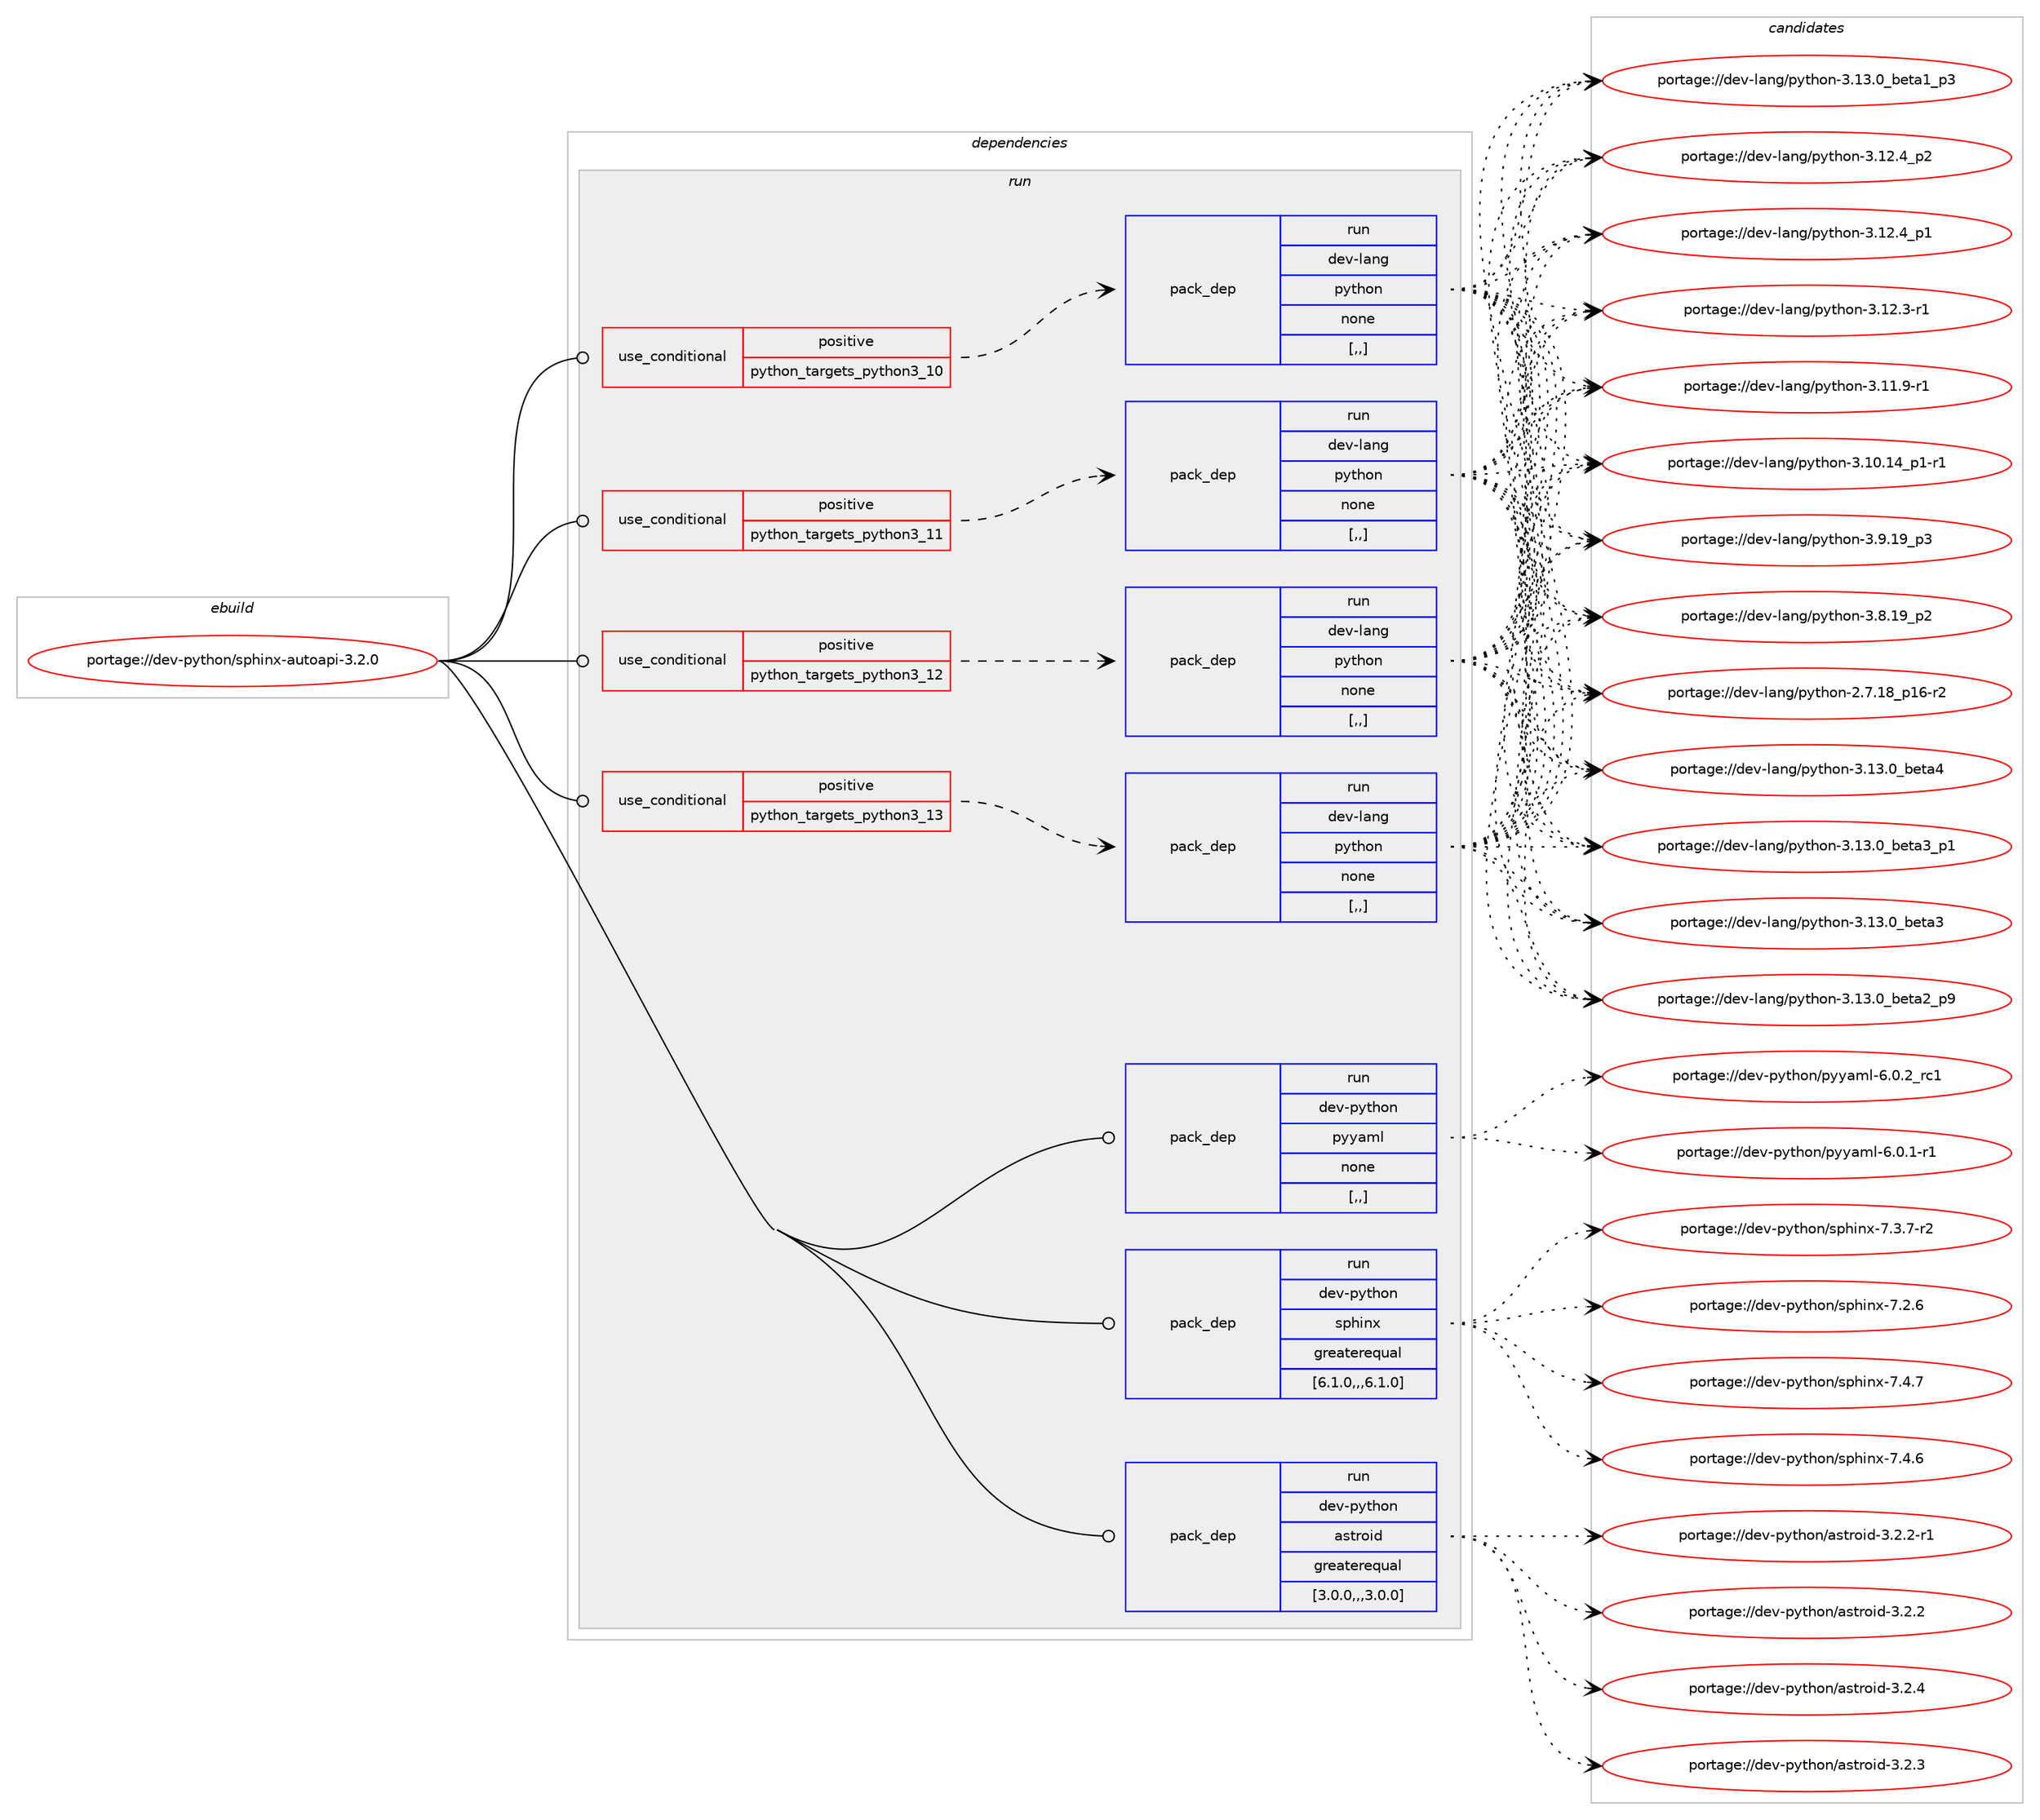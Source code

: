 digraph prolog {

# *************
# Graph options
# *************

newrank=true;
concentrate=true;
compound=true;
graph [rankdir=LR,fontname=Helvetica,fontsize=10,ranksep=1.5];#, ranksep=2.5, nodesep=0.2];
edge  [arrowhead=vee];
node  [fontname=Helvetica,fontsize=10];

# **********
# The ebuild
# **********

subgraph cluster_leftcol {
color=gray;
label=<<i>ebuild</i>>;
id [label="portage://dev-python/sphinx-autoapi-3.2.0", color=red, width=4, href="../dev-python/sphinx-autoapi-3.2.0.svg"];
}

# ****************
# The dependencies
# ****************

subgraph cluster_midcol {
color=gray;
label=<<i>dependencies</i>>;
subgraph cluster_compile {
fillcolor="#eeeeee";
style=filled;
label=<<i>compile</i>>;
}
subgraph cluster_compileandrun {
fillcolor="#eeeeee";
style=filled;
label=<<i>compile and run</i>>;
}
subgraph cluster_run {
fillcolor="#eeeeee";
style=filled;
label=<<i>run</i>>;
subgraph cond40100 {
dependency164732 [label=<<TABLE BORDER="0" CELLBORDER="1" CELLSPACING="0" CELLPADDING="4"><TR><TD ROWSPAN="3" CELLPADDING="10">use_conditional</TD></TR><TR><TD>positive</TD></TR><TR><TD>python_targets_python3_10</TD></TR></TABLE>>, shape=none, color=red];
subgraph pack123356 {
dependency164733 [label=<<TABLE BORDER="0" CELLBORDER="1" CELLSPACING="0" CELLPADDING="4" WIDTH="220"><TR><TD ROWSPAN="6" CELLPADDING="30">pack_dep</TD></TR><TR><TD WIDTH="110">run</TD></TR><TR><TD>dev-lang</TD></TR><TR><TD>python</TD></TR><TR><TD>none</TD></TR><TR><TD>[,,]</TD></TR></TABLE>>, shape=none, color=blue];
}
dependency164732:e -> dependency164733:w [weight=20,style="dashed",arrowhead="vee"];
}
id:e -> dependency164732:w [weight=20,style="solid",arrowhead="odot"];
subgraph cond40101 {
dependency164734 [label=<<TABLE BORDER="0" CELLBORDER="1" CELLSPACING="0" CELLPADDING="4"><TR><TD ROWSPAN="3" CELLPADDING="10">use_conditional</TD></TR><TR><TD>positive</TD></TR><TR><TD>python_targets_python3_11</TD></TR></TABLE>>, shape=none, color=red];
subgraph pack123357 {
dependency164735 [label=<<TABLE BORDER="0" CELLBORDER="1" CELLSPACING="0" CELLPADDING="4" WIDTH="220"><TR><TD ROWSPAN="6" CELLPADDING="30">pack_dep</TD></TR><TR><TD WIDTH="110">run</TD></TR><TR><TD>dev-lang</TD></TR><TR><TD>python</TD></TR><TR><TD>none</TD></TR><TR><TD>[,,]</TD></TR></TABLE>>, shape=none, color=blue];
}
dependency164734:e -> dependency164735:w [weight=20,style="dashed",arrowhead="vee"];
}
id:e -> dependency164734:w [weight=20,style="solid",arrowhead="odot"];
subgraph cond40102 {
dependency164736 [label=<<TABLE BORDER="0" CELLBORDER="1" CELLSPACING="0" CELLPADDING="4"><TR><TD ROWSPAN="3" CELLPADDING="10">use_conditional</TD></TR><TR><TD>positive</TD></TR><TR><TD>python_targets_python3_12</TD></TR></TABLE>>, shape=none, color=red];
subgraph pack123358 {
dependency164737 [label=<<TABLE BORDER="0" CELLBORDER="1" CELLSPACING="0" CELLPADDING="4" WIDTH="220"><TR><TD ROWSPAN="6" CELLPADDING="30">pack_dep</TD></TR><TR><TD WIDTH="110">run</TD></TR><TR><TD>dev-lang</TD></TR><TR><TD>python</TD></TR><TR><TD>none</TD></TR><TR><TD>[,,]</TD></TR></TABLE>>, shape=none, color=blue];
}
dependency164736:e -> dependency164737:w [weight=20,style="dashed",arrowhead="vee"];
}
id:e -> dependency164736:w [weight=20,style="solid",arrowhead="odot"];
subgraph cond40103 {
dependency164738 [label=<<TABLE BORDER="0" CELLBORDER="1" CELLSPACING="0" CELLPADDING="4"><TR><TD ROWSPAN="3" CELLPADDING="10">use_conditional</TD></TR><TR><TD>positive</TD></TR><TR><TD>python_targets_python3_13</TD></TR></TABLE>>, shape=none, color=red];
subgraph pack123359 {
dependency164739 [label=<<TABLE BORDER="0" CELLBORDER="1" CELLSPACING="0" CELLPADDING="4" WIDTH="220"><TR><TD ROWSPAN="6" CELLPADDING="30">pack_dep</TD></TR><TR><TD WIDTH="110">run</TD></TR><TR><TD>dev-lang</TD></TR><TR><TD>python</TD></TR><TR><TD>none</TD></TR><TR><TD>[,,]</TD></TR></TABLE>>, shape=none, color=blue];
}
dependency164738:e -> dependency164739:w [weight=20,style="dashed",arrowhead="vee"];
}
id:e -> dependency164738:w [weight=20,style="solid",arrowhead="odot"];
subgraph pack123360 {
dependency164740 [label=<<TABLE BORDER="0" CELLBORDER="1" CELLSPACING="0" CELLPADDING="4" WIDTH="220"><TR><TD ROWSPAN="6" CELLPADDING="30">pack_dep</TD></TR><TR><TD WIDTH="110">run</TD></TR><TR><TD>dev-python</TD></TR><TR><TD>astroid</TD></TR><TR><TD>greaterequal</TD></TR><TR><TD>[3.0.0,,,3.0.0]</TD></TR></TABLE>>, shape=none, color=blue];
}
id:e -> dependency164740:w [weight=20,style="solid",arrowhead="odot"];
subgraph pack123361 {
dependency164741 [label=<<TABLE BORDER="0" CELLBORDER="1" CELLSPACING="0" CELLPADDING="4" WIDTH="220"><TR><TD ROWSPAN="6" CELLPADDING="30">pack_dep</TD></TR><TR><TD WIDTH="110">run</TD></TR><TR><TD>dev-python</TD></TR><TR><TD>pyyaml</TD></TR><TR><TD>none</TD></TR><TR><TD>[,,]</TD></TR></TABLE>>, shape=none, color=blue];
}
id:e -> dependency164741:w [weight=20,style="solid",arrowhead="odot"];
subgraph pack123362 {
dependency164742 [label=<<TABLE BORDER="0" CELLBORDER="1" CELLSPACING="0" CELLPADDING="4" WIDTH="220"><TR><TD ROWSPAN="6" CELLPADDING="30">pack_dep</TD></TR><TR><TD WIDTH="110">run</TD></TR><TR><TD>dev-python</TD></TR><TR><TD>sphinx</TD></TR><TR><TD>greaterequal</TD></TR><TR><TD>[6.1.0,,,6.1.0]</TD></TR></TABLE>>, shape=none, color=blue];
}
id:e -> dependency164742:w [weight=20,style="solid",arrowhead="odot"];
}
}

# **************
# The candidates
# **************

subgraph cluster_choices {
rank=same;
color=gray;
label=<<i>candidates</i>>;

subgraph choice123356 {
color=black;
nodesep=1;
choice1001011184510897110103471121211161041111104551464951464895981011169752 [label="portage://dev-lang/python-3.13.0_beta4", color=red, width=4,href="../dev-lang/python-3.13.0_beta4.svg"];
choice10010111845108971101034711212111610411111045514649514648959810111697519511249 [label="portage://dev-lang/python-3.13.0_beta3_p1", color=red, width=4,href="../dev-lang/python-3.13.0_beta3_p1.svg"];
choice1001011184510897110103471121211161041111104551464951464895981011169751 [label="portage://dev-lang/python-3.13.0_beta3", color=red, width=4,href="../dev-lang/python-3.13.0_beta3.svg"];
choice10010111845108971101034711212111610411111045514649514648959810111697509511257 [label="portage://dev-lang/python-3.13.0_beta2_p9", color=red, width=4,href="../dev-lang/python-3.13.0_beta2_p9.svg"];
choice10010111845108971101034711212111610411111045514649514648959810111697499511251 [label="portage://dev-lang/python-3.13.0_beta1_p3", color=red, width=4,href="../dev-lang/python-3.13.0_beta1_p3.svg"];
choice100101118451089711010347112121116104111110455146495046529511250 [label="portage://dev-lang/python-3.12.4_p2", color=red, width=4,href="../dev-lang/python-3.12.4_p2.svg"];
choice100101118451089711010347112121116104111110455146495046529511249 [label="portage://dev-lang/python-3.12.4_p1", color=red, width=4,href="../dev-lang/python-3.12.4_p1.svg"];
choice100101118451089711010347112121116104111110455146495046514511449 [label="portage://dev-lang/python-3.12.3-r1", color=red, width=4,href="../dev-lang/python-3.12.3-r1.svg"];
choice100101118451089711010347112121116104111110455146494946574511449 [label="portage://dev-lang/python-3.11.9-r1", color=red, width=4,href="../dev-lang/python-3.11.9-r1.svg"];
choice100101118451089711010347112121116104111110455146494846495295112494511449 [label="portage://dev-lang/python-3.10.14_p1-r1", color=red, width=4,href="../dev-lang/python-3.10.14_p1-r1.svg"];
choice100101118451089711010347112121116104111110455146574649579511251 [label="portage://dev-lang/python-3.9.19_p3", color=red, width=4,href="../dev-lang/python-3.9.19_p3.svg"];
choice100101118451089711010347112121116104111110455146564649579511250 [label="portage://dev-lang/python-3.8.19_p2", color=red, width=4,href="../dev-lang/python-3.8.19_p2.svg"];
choice100101118451089711010347112121116104111110455046554649569511249544511450 [label="portage://dev-lang/python-2.7.18_p16-r2", color=red, width=4,href="../dev-lang/python-2.7.18_p16-r2.svg"];
dependency164733:e -> choice1001011184510897110103471121211161041111104551464951464895981011169752:w [style=dotted,weight="100"];
dependency164733:e -> choice10010111845108971101034711212111610411111045514649514648959810111697519511249:w [style=dotted,weight="100"];
dependency164733:e -> choice1001011184510897110103471121211161041111104551464951464895981011169751:w [style=dotted,weight="100"];
dependency164733:e -> choice10010111845108971101034711212111610411111045514649514648959810111697509511257:w [style=dotted,weight="100"];
dependency164733:e -> choice10010111845108971101034711212111610411111045514649514648959810111697499511251:w [style=dotted,weight="100"];
dependency164733:e -> choice100101118451089711010347112121116104111110455146495046529511250:w [style=dotted,weight="100"];
dependency164733:e -> choice100101118451089711010347112121116104111110455146495046529511249:w [style=dotted,weight="100"];
dependency164733:e -> choice100101118451089711010347112121116104111110455146495046514511449:w [style=dotted,weight="100"];
dependency164733:e -> choice100101118451089711010347112121116104111110455146494946574511449:w [style=dotted,weight="100"];
dependency164733:e -> choice100101118451089711010347112121116104111110455146494846495295112494511449:w [style=dotted,weight="100"];
dependency164733:e -> choice100101118451089711010347112121116104111110455146574649579511251:w [style=dotted,weight="100"];
dependency164733:e -> choice100101118451089711010347112121116104111110455146564649579511250:w [style=dotted,weight="100"];
dependency164733:e -> choice100101118451089711010347112121116104111110455046554649569511249544511450:w [style=dotted,weight="100"];
}
subgraph choice123357 {
color=black;
nodesep=1;
choice1001011184510897110103471121211161041111104551464951464895981011169752 [label="portage://dev-lang/python-3.13.0_beta4", color=red, width=4,href="../dev-lang/python-3.13.0_beta4.svg"];
choice10010111845108971101034711212111610411111045514649514648959810111697519511249 [label="portage://dev-lang/python-3.13.0_beta3_p1", color=red, width=4,href="../dev-lang/python-3.13.0_beta3_p1.svg"];
choice1001011184510897110103471121211161041111104551464951464895981011169751 [label="portage://dev-lang/python-3.13.0_beta3", color=red, width=4,href="../dev-lang/python-3.13.0_beta3.svg"];
choice10010111845108971101034711212111610411111045514649514648959810111697509511257 [label="portage://dev-lang/python-3.13.0_beta2_p9", color=red, width=4,href="../dev-lang/python-3.13.0_beta2_p9.svg"];
choice10010111845108971101034711212111610411111045514649514648959810111697499511251 [label="portage://dev-lang/python-3.13.0_beta1_p3", color=red, width=4,href="../dev-lang/python-3.13.0_beta1_p3.svg"];
choice100101118451089711010347112121116104111110455146495046529511250 [label="portage://dev-lang/python-3.12.4_p2", color=red, width=4,href="../dev-lang/python-3.12.4_p2.svg"];
choice100101118451089711010347112121116104111110455146495046529511249 [label="portage://dev-lang/python-3.12.4_p1", color=red, width=4,href="../dev-lang/python-3.12.4_p1.svg"];
choice100101118451089711010347112121116104111110455146495046514511449 [label="portage://dev-lang/python-3.12.3-r1", color=red, width=4,href="../dev-lang/python-3.12.3-r1.svg"];
choice100101118451089711010347112121116104111110455146494946574511449 [label="portage://dev-lang/python-3.11.9-r1", color=red, width=4,href="../dev-lang/python-3.11.9-r1.svg"];
choice100101118451089711010347112121116104111110455146494846495295112494511449 [label="portage://dev-lang/python-3.10.14_p1-r1", color=red, width=4,href="../dev-lang/python-3.10.14_p1-r1.svg"];
choice100101118451089711010347112121116104111110455146574649579511251 [label="portage://dev-lang/python-3.9.19_p3", color=red, width=4,href="../dev-lang/python-3.9.19_p3.svg"];
choice100101118451089711010347112121116104111110455146564649579511250 [label="portage://dev-lang/python-3.8.19_p2", color=red, width=4,href="../dev-lang/python-3.8.19_p2.svg"];
choice100101118451089711010347112121116104111110455046554649569511249544511450 [label="portage://dev-lang/python-2.7.18_p16-r2", color=red, width=4,href="../dev-lang/python-2.7.18_p16-r2.svg"];
dependency164735:e -> choice1001011184510897110103471121211161041111104551464951464895981011169752:w [style=dotted,weight="100"];
dependency164735:e -> choice10010111845108971101034711212111610411111045514649514648959810111697519511249:w [style=dotted,weight="100"];
dependency164735:e -> choice1001011184510897110103471121211161041111104551464951464895981011169751:w [style=dotted,weight="100"];
dependency164735:e -> choice10010111845108971101034711212111610411111045514649514648959810111697509511257:w [style=dotted,weight="100"];
dependency164735:e -> choice10010111845108971101034711212111610411111045514649514648959810111697499511251:w [style=dotted,weight="100"];
dependency164735:e -> choice100101118451089711010347112121116104111110455146495046529511250:w [style=dotted,weight="100"];
dependency164735:e -> choice100101118451089711010347112121116104111110455146495046529511249:w [style=dotted,weight="100"];
dependency164735:e -> choice100101118451089711010347112121116104111110455146495046514511449:w [style=dotted,weight="100"];
dependency164735:e -> choice100101118451089711010347112121116104111110455146494946574511449:w [style=dotted,weight="100"];
dependency164735:e -> choice100101118451089711010347112121116104111110455146494846495295112494511449:w [style=dotted,weight="100"];
dependency164735:e -> choice100101118451089711010347112121116104111110455146574649579511251:w [style=dotted,weight="100"];
dependency164735:e -> choice100101118451089711010347112121116104111110455146564649579511250:w [style=dotted,weight="100"];
dependency164735:e -> choice100101118451089711010347112121116104111110455046554649569511249544511450:w [style=dotted,weight="100"];
}
subgraph choice123358 {
color=black;
nodesep=1;
choice1001011184510897110103471121211161041111104551464951464895981011169752 [label="portage://dev-lang/python-3.13.0_beta4", color=red, width=4,href="../dev-lang/python-3.13.0_beta4.svg"];
choice10010111845108971101034711212111610411111045514649514648959810111697519511249 [label="portage://dev-lang/python-3.13.0_beta3_p1", color=red, width=4,href="../dev-lang/python-3.13.0_beta3_p1.svg"];
choice1001011184510897110103471121211161041111104551464951464895981011169751 [label="portage://dev-lang/python-3.13.0_beta3", color=red, width=4,href="../dev-lang/python-3.13.0_beta3.svg"];
choice10010111845108971101034711212111610411111045514649514648959810111697509511257 [label="portage://dev-lang/python-3.13.0_beta2_p9", color=red, width=4,href="../dev-lang/python-3.13.0_beta2_p9.svg"];
choice10010111845108971101034711212111610411111045514649514648959810111697499511251 [label="portage://dev-lang/python-3.13.0_beta1_p3", color=red, width=4,href="../dev-lang/python-3.13.0_beta1_p3.svg"];
choice100101118451089711010347112121116104111110455146495046529511250 [label="portage://dev-lang/python-3.12.4_p2", color=red, width=4,href="../dev-lang/python-3.12.4_p2.svg"];
choice100101118451089711010347112121116104111110455146495046529511249 [label="portage://dev-lang/python-3.12.4_p1", color=red, width=4,href="../dev-lang/python-3.12.4_p1.svg"];
choice100101118451089711010347112121116104111110455146495046514511449 [label="portage://dev-lang/python-3.12.3-r1", color=red, width=4,href="../dev-lang/python-3.12.3-r1.svg"];
choice100101118451089711010347112121116104111110455146494946574511449 [label="portage://dev-lang/python-3.11.9-r1", color=red, width=4,href="../dev-lang/python-3.11.9-r1.svg"];
choice100101118451089711010347112121116104111110455146494846495295112494511449 [label="portage://dev-lang/python-3.10.14_p1-r1", color=red, width=4,href="../dev-lang/python-3.10.14_p1-r1.svg"];
choice100101118451089711010347112121116104111110455146574649579511251 [label="portage://dev-lang/python-3.9.19_p3", color=red, width=4,href="../dev-lang/python-3.9.19_p3.svg"];
choice100101118451089711010347112121116104111110455146564649579511250 [label="portage://dev-lang/python-3.8.19_p2", color=red, width=4,href="../dev-lang/python-3.8.19_p2.svg"];
choice100101118451089711010347112121116104111110455046554649569511249544511450 [label="portage://dev-lang/python-2.7.18_p16-r2", color=red, width=4,href="../dev-lang/python-2.7.18_p16-r2.svg"];
dependency164737:e -> choice1001011184510897110103471121211161041111104551464951464895981011169752:w [style=dotted,weight="100"];
dependency164737:e -> choice10010111845108971101034711212111610411111045514649514648959810111697519511249:w [style=dotted,weight="100"];
dependency164737:e -> choice1001011184510897110103471121211161041111104551464951464895981011169751:w [style=dotted,weight="100"];
dependency164737:e -> choice10010111845108971101034711212111610411111045514649514648959810111697509511257:w [style=dotted,weight="100"];
dependency164737:e -> choice10010111845108971101034711212111610411111045514649514648959810111697499511251:w [style=dotted,weight="100"];
dependency164737:e -> choice100101118451089711010347112121116104111110455146495046529511250:w [style=dotted,weight="100"];
dependency164737:e -> choice100101118451089711010347112121116104111110455146495046529511249:w [style=dotted,weight="100"];
dependency164737:e -> choice100101118451089711010347112121116104111110455146495046514511449:w [style=dotted,weight="100"];
dependency164737:e -> choice100101118451089711010347112121116104111110455146494946574511449:w [style=dotted,weight="100"];
dependency164737:e -> choice100101118451089711010347112121116104111110455146494846495295112494511449:w [style=dotted,weight="100"];
dependency164737:e -> choice100101118451089711010347112121116104111110455146574649579511251:w [style=dotted,weight="100"];
dependency164737:e -> choice100101118451089711010347112121116104111110455146564649579511250:w [style=dotted,weight="100"];
dependency164737:e -> choice100101118451089711010347112121116104111110455046554649569511249544511450:w [style=dotted,weight="100"];
}
subgraph choice123359 {
color=black;
nodesep=1;
choice1001011184510897110103471121211161041111104551464951464895981011169752 [label="portage://dev-lang/python-3.13.0_beta4", color=red, width=4,href="../dev-lang/python-3.13.0_beta4.svg"];
choice10010111845108971101034711212111610411111045514649514648959810111697519511249 [label="portage://dev-lang/python-3.13.0_beta3_p1", color=red, width=4,href="../dev-lang/python-3.13.0_beta3_p1.svg"];
choice1001011184510897110103471121211161041111104551464951464895981011169751 [label="portage://dev-lang/python-3.13.0_beta3", color=red, width=4,href="../dev-lang/python-3.13.0_beta3.svg"];
choice10010111845108971101034711212111610411111045514649514648959810111697509511257 [label="portage://dev-lang/python-3.13.0_beta2_p9", color=red, width=4,href="../dev-lang/python-3.13.0_beta2_p9.svg"];
choice10010111845108971101034711212111610411111045514649514648959810111697499511251 [label="portage://dev-lang/python-3.13.0_beta1_p3", color=red, width=4,href="../dev-lang/python-3.13.0_beta1_p3.svg"];
choice100101118451089711010347112121116104111110455146495046529511250 [label="portage://dev-lang/python-3.12.4_p2", color=red, width=4,href="../dev-lang/python-3.12.4_p2.svg"];
choice100101118451089711010347112121116104111110455146495046529511249 [label="portage://dev-lang/python-3.12.4_p1", color=red, width=4,href="../dev-lang/python-3.12.4_p1.svg"];
choice100101118451089711010347112121116104111110455146495046514511449 [label="portage://dev-lang/python-3.12.3-r1", color=red, width=4,href="../dev-lang/python-3.12.3-r1.svg"];
choice100101118451089711010347112121116104111110455146494946574511449 [label="portage://dev-lang/python-3.11.9-r1", color=red, width=4,href="../dev-lang/python-3.11.9-r1.svg"];
choice100101118451089711010347112121116104111110455146494846495295112494511449 [label="portage://dev-lang/python-3.10.14_p1-r1", color=red, width=4,href="../dev-lang/python-3.10.14_p1-r1.svg"];
choice100101118451089711010347112121116104111110455146574649579511251 [label="portage://dev-lang/python-3.9.19_p3", color=red, width=4,href="../dev-lang/python-3.9.19_p3.svg"];
choice100101118451089711010347112121116104111110455146564649579511250 [label="portage://dev-lang/python-3.8.19_p2", color=red, width=4,href="../dev-lang/python-3.8.19_p2.svg"];
choice100101118451089711010347112121116104111110455046554649569511249544511450 [label="portage://dev-lang/python-2.7.18_p16-r2", color=red, width=4,href="../dev-lang/python-2.7.18_p16-r2.svg"];
dependency164739:e -> choice1001011184510897110103471121211161041111104551464951464895981011169752:w [style=dotted,weight="100"];
dependency164739:e -> choice10010111845108971101034711212111610411111045514649514648959810111697519511249:w [style=dotted,weight="100"];
dependency164739:e -> choice1001011184510897110103471121211161041111104551464951464895981011169751:w [style=dotted,weight="100"];
dependency164739:e -> choice10010111845108971101034711212111610411111045514649514648959810111697509511257:w [style=dotted,weight="100"];
dependency164739:e -> choice10010111845108971101034711212111610411111045514649514648959810111697499511251:w [style=dotted,weight="100"];
dependency164739:e -> choice100101118451089711010347112121116104111110455146495046529511250:w [style=dotted,weight="100"];
dependency164739:e -> choice100101118451089711010347112121116104111110455146495046529511249:w [style=dotted,weight="100"];
dependency164739:e -> choice100101118451089711010347112121116104111110455146495046514511449:w [style=dotted,weight="100"];
dependency164739:e -> choice100101118451089711010347112121116104111110455146494946574511449:w [style=dotted,weight="100"];
dependency164739:e -> choice100101118451089711010347112121116104111110455146494846495295112494511449:w [style=dotted,weight="100"];
dependency164739:e -> choice100101118451089711010347112121116104111110455146574649579511251:w [style=dotted,weight="100"];
dependency164739:e -> choice100101118451089711010347112121116104111110455146564649579511250:w [style=dotted,weight="100"];
dependency164739:e -> choice100101118451089711010347112121116104111110455046554649569511249544511450:w [style=dotted,weight="100"];
}
subgraph choice123360 {
color=black;
nodesep=1;
choice100101118451121211161041111104797115116114111105100455146504652 [label="portage://dev-python/astroid-3.2.4", color=red, width=4,href="../dev-python/astroid-3.2.4.svg"];
choice100101118451121211161041111104797115116114111105100455146504651 [label="portage://dev-python/astroid-3.2.3", color=red, width=4,href="../dev-python/astroid-3.2.3.svg"];
choice1001011184511212111610411111047971151161141111051004551465046504511449 [label="portage://dev-python/astroid-3.2.2-r1", color=red, width=4,href="../dev-python/astroid-3.2.2-r1.svg"];
choice100101118451121211161041111104797115116114111105100455146504650 [label="portage://dev-python/astroid-3.2.2", color=red, width=4,href="../dev-python/astroid-3.2.2.svg"];
dependency164740:e -> choice100101118451121211161041111104797115116114111105100455146504652:w [style=dotted,weight="100"];
dependency164740:e -> choice100101118451121211161041111104797115116114111105100455146504651:w [style=dotted,weight="100"];
dependency164740:e -> choice1001011184511212111610411111047971151161141111051004551465046504511449:w [style=dotted,weight="100"];
dependency164740:e -> choice100101118451121211161041111104797115116114111105100455146504650:w [style=dotted,weight="100"];
}
subgraph choice123361 {
color=black;
nodesep=1;
choice100101118451121211161041111104711212112197109108455446484650951149949 [label="portage://dev-python/pyyaml-6.0.2_rc1", color=red, width=4,href="../dev-python/pyyaml-6.0.2_rc1.svg"];
choice1001011184511212111610411111047112121121971091084554464846494511449 [label="portage://dev-python/pyyaml-6.0.1-r1", color=red, width=4,href="../dev-python/pyyaml-6.0.1-r1.svg"];
dependency164741:e -> choice100101118451121211161041111104711212112197109108455446484650951149949:w [style=dotted,weight="100"];
dependency164741:e -> choice1001011184511212111610411111047112121121971091084554464846494511449:w [style=dotted,weight="100"];
}
subgraph choice123362 {
color=black;
nodesep=1;
choice1001011184511212111610411111047115112104105110120455546524655 [label="portage://dev-python/sphinx-7.4.7", color=red, width=4,href="../dev-python/sphinx-7.4.7.svg"];
choice1001011184511212111610411111047115112104105110120455546524654 [label="portage://dev-python/sphinx-7.4.6", color=red, width=4,href="../dev-python/sphinx-7.4.6.svg"];
choice10010111845112121116104111110471151121041051101204555465146554511450 [label="portage://dev-python/sphinx-7.3.7-r2", color=red, width=4,href="../dev-python/sphinx-7.3.7-r2.svg"];
choice1001011184511212111610411111047115112104105110120455546504654 [label="portage://dev-python/sphinx-7.2.6", color=red, width=4,href="../dev-python/sphinx-7.2.6.svg"];
dependency164742:e -> choice1001011184511212111610411111047115112104105110120455546524655:w [style=dotted,weight="100"];
dependency164742:e -> choice1001011184511212111610411111047115112104105110120455546524654:w [style=dotted,weight="100"];
dependency164742:e -> choice10010111845112121116104111110471151121041051101204555465146554511450:w [style=dotted,weight="100"];
dependency164742:e -> choice1001011184511212111610411111047115112104105110120455546504654:w [style=dotted,weight="100"];
}
}

}
